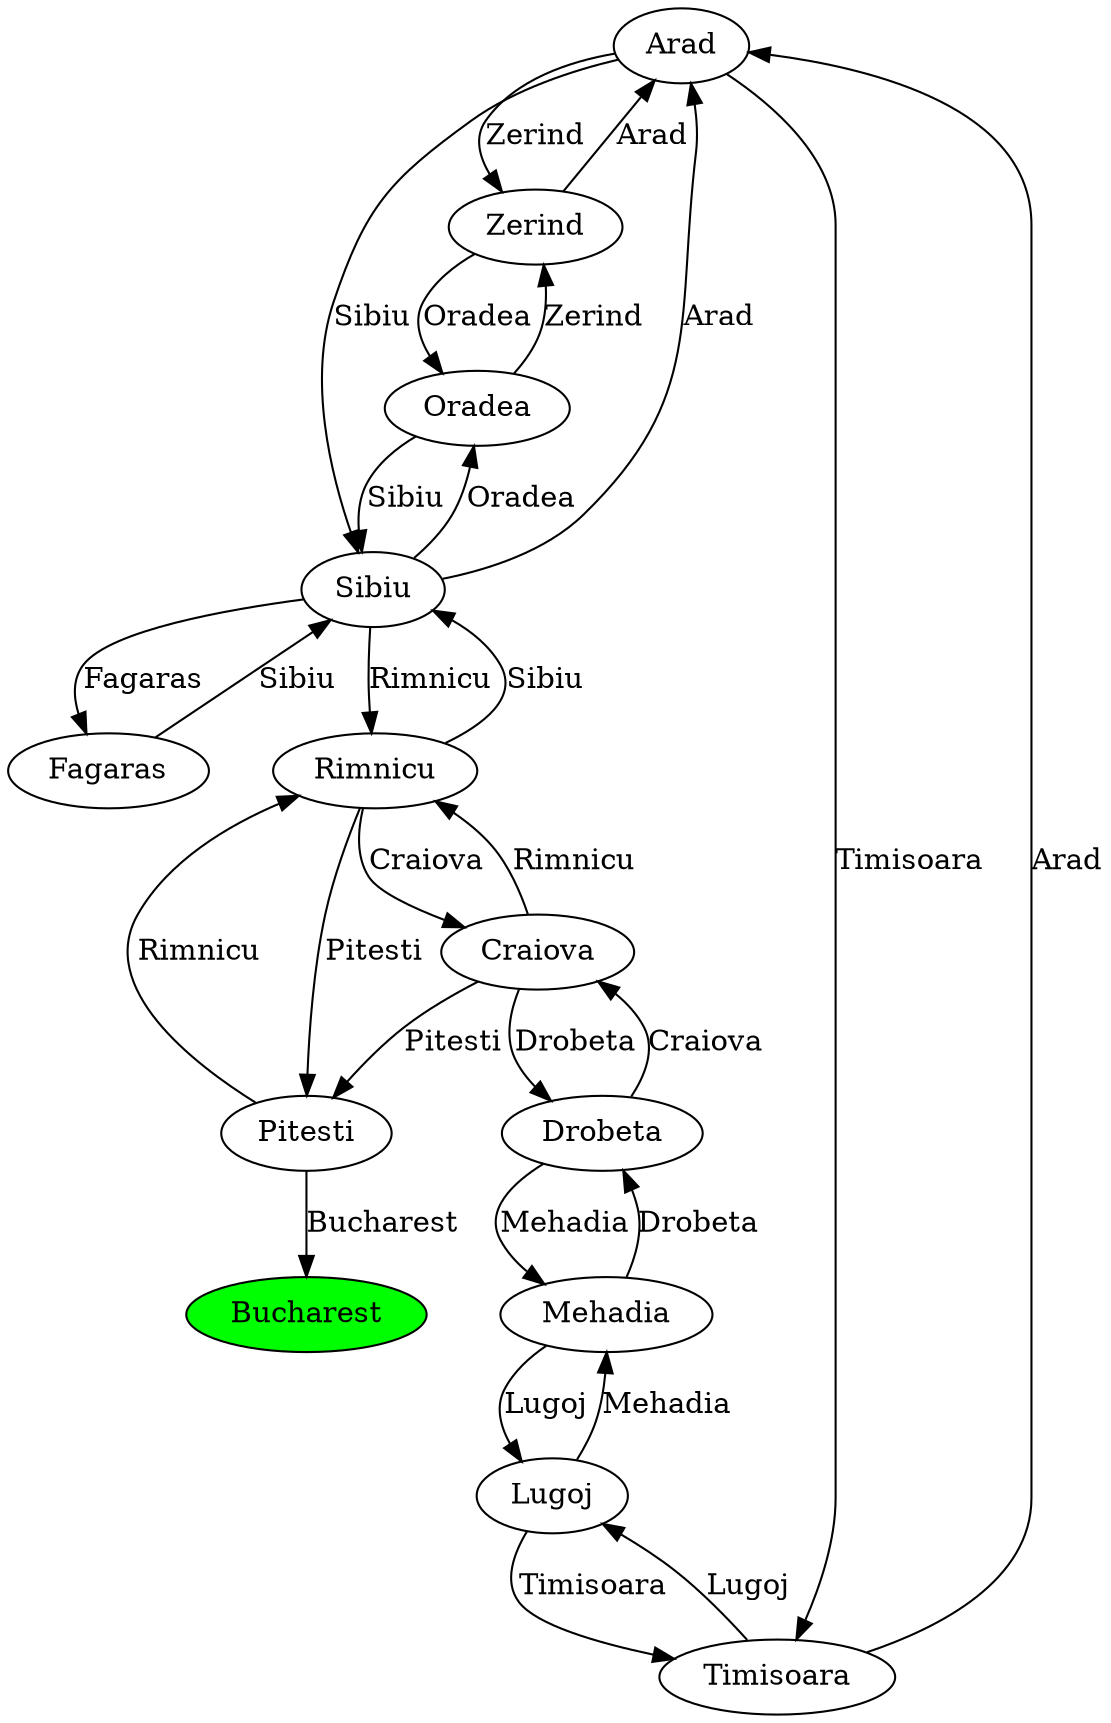 digraph G {
spline=line;
"Arad" -> "Zerind" [label="Zerind"];
"Zerind" -> "Arad" [label="Arad"];
"Arad" -> "Sibiu" [label="Sibiu"];
"Sibiu" -> "Arad" [label="Arad"];
"Arad" -> "Timisoara" [label="Timisoara"];
"Timisoara" -> "Arad" [label="Arad"];
"Timisoara" -> "Lugoj" [label="Lugoj"];
"Lugoj" -> "Timisoara" [label="Timisoara"];
"Lugoj" -> "Mehadia" [label="Mehadia"];
"Mehadia" -> "Drobeta" [label="Drobeta"];
"Drobeta" -> "Mehadia" [label="Mehadia"];
"Mehadia" -> "Lugoj" [label="Lugoj"];
"Drobeta" -> "Craiova" [label="Craiova"];
"Craiova" -> "Drobeta" [label="Drobeta"];
"Craiova" -> "Rimnicu" [label="Rimnicu"];
"Rimnicu" -> "Sibiu" [label="Sibiu"];
"Sibiu" -> "Fagaras" [label="Fagaras"];
"Fagaras" -> "Sibiu" [label="Sibiu"];
"Sibiu" -> "Oradea" [label="Oradea"];
"Oradea" -> "Zerind" [label="Zerind"];
"Zerind" -> "Oradea" [label="Oradea"];
"Oradea" -> "Sibiu" [label="Sibiu"];
"Sibiu" -> "Rimnicu" [label="Rimnicu"];
"Rimnicu" -> "Craiova" [label="Craiova"];
"Craiova" -> "Pitesti" [label="Pitesti"];
"Pitesti" -> "Rimnicu" [label="Rimnicu"];
"Rimnicu" -> "Pitesti" [label="Pitesti"];
"Pitesti" -> "Bucharest" [label="Bucharest"];
"Bucharest" [style=filled fillcolor=green];
}